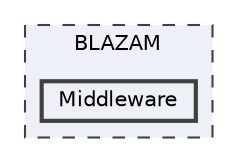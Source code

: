 digraph "BLAZAM/Middleware"
{
 // LATEX_PDF_SIZE
  bgcolor="transparent";
  edge [fontname=Helvetica,fontsize=10,labelfontname=Helvetica,labelfontsize=10];
  node [fontname=Helvetica,fontsize=10,shape=box,height=0.2,width=0.4];
  compound=true
  subgraph clusterdir_e80ad51db410b82a01c0126aa548bb25 {
    graph [ bgcolor="#edf0f7", pencolor="grey25", label="BLAZAM", fontname=Helvetica,fontsize=10 style="filled,dashed", URL="dir_e80ad51db410b82a01c0126aa548bb25.html",tooltip=""]
  dir_8ca6b9dc1f96168996eb0acabda64bba [label="Middleware", fillcolor="#edf0f7", color="grey25", style="filled,bold", URL="dir_8ca6b9dc1f96168996eb0acabda64bba.html",tooltip=""];
  }
}
